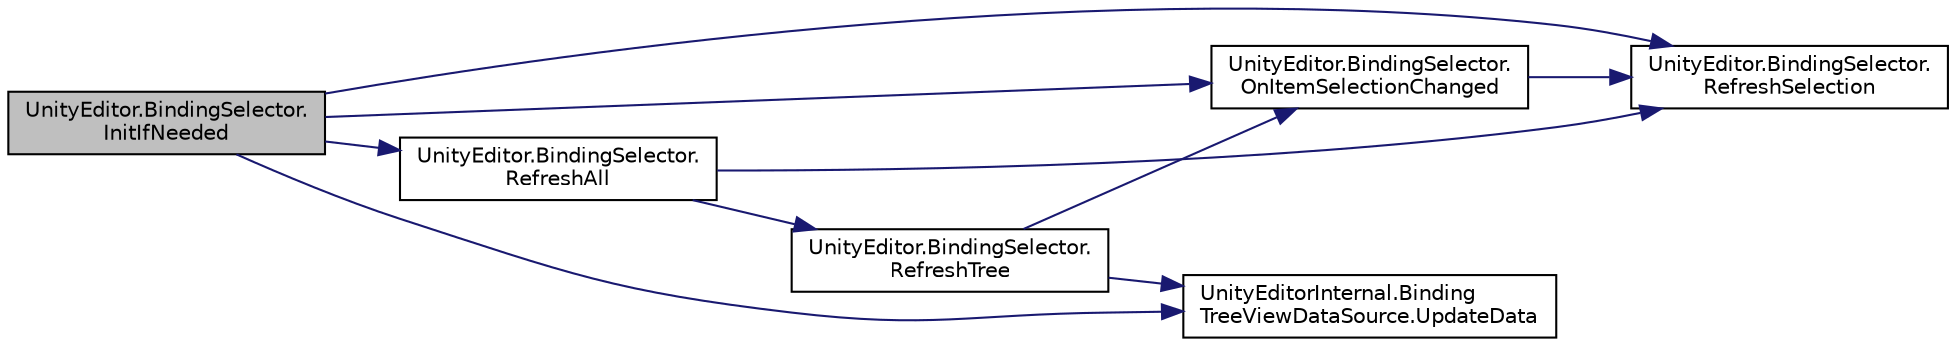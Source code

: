 digraph "UnityEditor.BindingSelector.InitIfNeeded"
{
 // LATEX_PDF_SIZE
  edge [fontname="Helvetica",fontsize="10",labelfontname="Helvetica",labelfontsize="10"];
  node [fontname="Helvetica",fontsize="10",shape=record];
  rankdir="LR";
  Node1 [label="UnityEditor.BindingSelector.\lInitIfNeeded",height=0.2,width=0.4,color="black", fillcolor="grey75", style="filled", fontcolor="black",tooltip=" "];
  Node1 -> Node2 [color="midnightblue",fontsize="10",style="solid",fontname="Helvetica"];
  Node2 [label="UnityEditor.BindingSelector.\lOnItemSelectionChanged",height=0.2,width=0.4,color="black", fillcolor="white", style="filled",URL="$class_unity_editor_1_1_binding_selector.html#ab8d7316006b14afe9924aca47ec05198",tooltip=" "];
  Node2 -> Node3 [color="midnightblue",fontsize="10",style="solid",fontname="Helvetica"];
  Node3 [label="UnityEditor.BindingSelector.\lRefreshSelection",height=0.2,width=0.4,color="black", fillcolor="white", style="filled",URL="$class_unity_editor_1_1_binding_selector.html#a86222e81c10af2f31cae20d569775153",tooltip=" "];
  Node1 -> Node4 [color="midnightblue",fontsize="10",style="solid",fontname="Helvetica"];
  Node4 [label="UnityEditor.BindingSelector.\lRefreshAll",height=0.2,width=0.4,color="black", fillcolor="white", style="filled",URL="$class_unity_editor_1_1_binding_selector.html#a675a33c60d4e486fa49209460a700700",tooltip=" "];
  Node4 -> Node3 [color="midnightblue",fontsize="10",style="solid",fontname="Helvetica"];
  Node4 -> Node5 [color="midnightblue",fontsize="10",style="solid",fontname="Helvetica"];
  Node5 [label="UnityEditor.BindingSelector.\lRefreshTree",height=0.2,width=0.4,color="black", fillcolor="white", style="filled",URL="$class_unity_editor_1_1_binding_selector.html#a9ffcf19abdfc12d0dd3e09c04a0cbe57",tooltip=" "];
  Node5 -> Node2 [color="midnightblue",fontsize="10",style="solid",fontname="Helvetica"];
  Node5 -> Node6 [color="midnightblue",fontsize="10",style="solid",fontname="Helvetica"];
  Node6 [label="UnityEditorInternal.Binding\lTreeViewDataSource.UpdateData",height=0.2,width=0.4,color="black", fillcolor="white", style="filled",URL="$class_unity_editor_internal_1_1_binding_tree_view_data_source.html#a316ceb98ca904bbb8eddfc084bdffc90",tooltip=" "];
  Node1 -> Node3 [color="midnightblue",fontsize="10",style="solid",fontname="Helvetica"];
  Node1 -> Node6 [color="midnightblue",fontsize="10",style="solid",fontname="Helvetica"];
}
